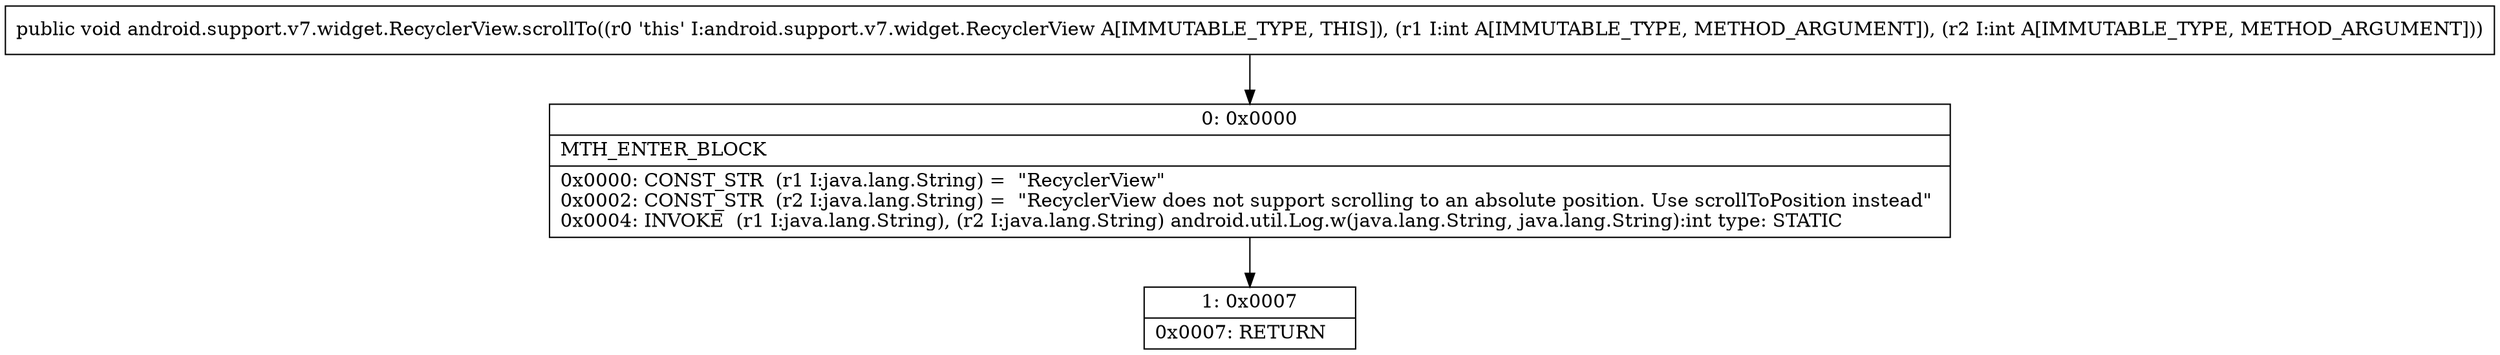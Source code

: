 digraph "CFG forandroid.support.v7.widget.RecyclerView.scrollTo(II)V" {
Node_0 [shape=record,label="{0\:\ 0x0000|MTH_ENTER_BLOCK\l|0x0000: CONST_STR  (r1 I:java.lang.String) =  \"RecyclerView\" \l0x0002: CONST_STR  (r2 I:java.lang.String) =  \"RecyclerView does not support scrolling to an absolute position. Use scrollToPosition instead\" \l0x0004: INVOKE  (r1 I:java.lang.String), (r2 I:java.lang.String) android.util.Log.w(java.lang.String, java.lang.String):int type: STATIC \l}"];
Node_1 [shape=record,label="{1\:\ 0x0007|0x0007: RETURN   \l}"];
MethodNode[shape=record,label="{public void android.support.v7.widget.RecyclerView.scrollTo((r0 'this' I:android.support.v7.widget.RecyclerView A[IMMUTABLE_TYPE, THIS]), (r1 I:int A[IMMUTABLE_TYPE, METHOD_ARGUMENT]), (r2 I:int A[IMMUTABLE_TYPE, METHOD_ARGUMENT])) }"];
MethodNode -> Node_0;
Node_0 -> Node_1;
}

